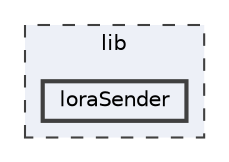 digraph "loraSender"
{
 // LATEX_PDF_SIZE
  bgcolor="transparent";
  edge [fontname=Helvetica,fontsize=10,labelfontname=Helvetica,labelfontsize=10];
  node [fontname=Helvetica,fontsize=10,shape=box,height=0.2,width=0.4];
  compound=true
  subgraph clusterdir_97aefd0d527b934f1d99a682da8fe6a9 {
    graph [ bgcolor="#edf0f7", pencolor="grey25", label="lib", fontname=Helvetica,fontsize=10 style="filled,dashed", URL="dir_97aefd0d527b934f1d99a682da8fe6a9.html",tooltip=""]
  dir_93fe3999d7a34569afd7f2a77496e459 [label="loraSender", fillcolor="#edf0f7", color="grey25", style="filled,bold", URL="dir_93fe3999d7a34569afd7f2a77496e459.html",tooltip=""];
  }
}
